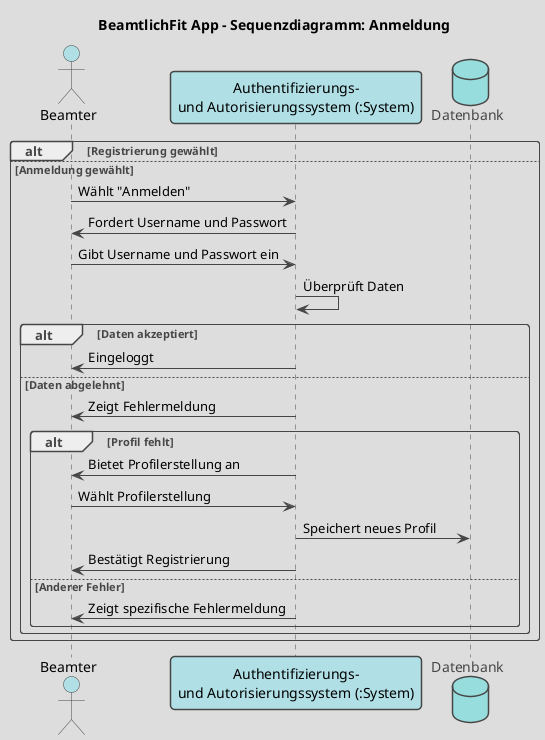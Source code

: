 @startuml BeAmtlichFIT_Sequence
!theme toy
title BeamtlichFit App - Sequenzdiagramm: Anmeldung

skinparam backgroundColor #DDDDDD
skinparam shadowing false
skinparam roundcorner 7
skinparam ArrowColor #454645
skinparam actor {
  FontColor black
  BackgroundColor PowderBlue
  BorderColor #454645
}

skinparam participant {
  FontColor black
  BackgroundColor PowderBlue
  BorderColor #454645
}

actor "Beamter" as User 
participant "Authentifizierungs-\nund Autorisierungssystem (:System)" as AuthSystem
database "Datenbank" as DB

alt Registrierung gewählt

else Anmeldung gewählt
  User -> AuthSystem: Wählt "Anmelden"
  AuthSystem -> User: Fordert Username und Passwort
  User -> AuthSystem: Gibt Username und Passwort ein
  AuthSystem -> AuthSystem: Überprüft Daten
  alt Daten akzeptiert
    AuthSystem -> User: Eingeloggt
  else Daten abgelehnt
    AuthSystem -> User: Zeigt Fehlermeldung
    alt Profil fehlt
      AuthSystem -> User: Bietet Profilerstellung an
      User -> AuthSystem: Wählt Profilerstellung
      AuthSystem -> DB: Speichert neues Profil
      AuthSystem -> User: Bestätigt Registrierung
    else Anderer Fehler
      AuthSystem -> User: Zeigt spezifische Fehlermeldung
    end
  end
end

@enduml
